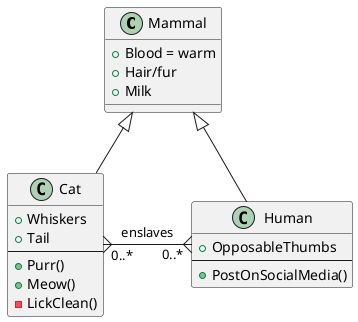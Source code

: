 @startuml Class diagram

class Mammal {
    + Blood = warm
    + Hair/fur
    + Milk
}

class Cat extends Mammal {
    + Whiskers
    + Tail
    ---
    + Purr()
    + Meow()
    - LickClean()
}

class Human extends Mammal {
    + OpposableThumbs
    ---
    + PostOnSocialMedia()
}

Cat "0..*"}-{"0..*" Human : enslaves

@enduml
